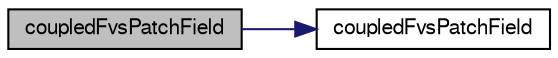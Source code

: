 digraph "coupledFvsPatchField"
{
  bgcolor="transparent";
  edge [fontname="FreeSans",fontsize="10",labelfontname="FreeSans",labelfontsize="10"];
  node [fontname="FreeSans",fontsize="10",shape=record];
  rankdir="LR";
  Node9 [label="coupledFvsPatchField",height=0.2,width=0.4,color="black", fillcolor="grey75", style="filled", fontcolor="black"];
  Node9 -> Node10 [color="midnightblue",fontsize="10",style="solid",fontname="FreeSans"];
  Node10 [label="coupledFvsPatchField",height=0.2,width=0.4,color="black",URL="$a22370.html#a529f411d236a0ec8992a4afd672e1bc5",tooltip="Construct from patch and internal field. "];
}
